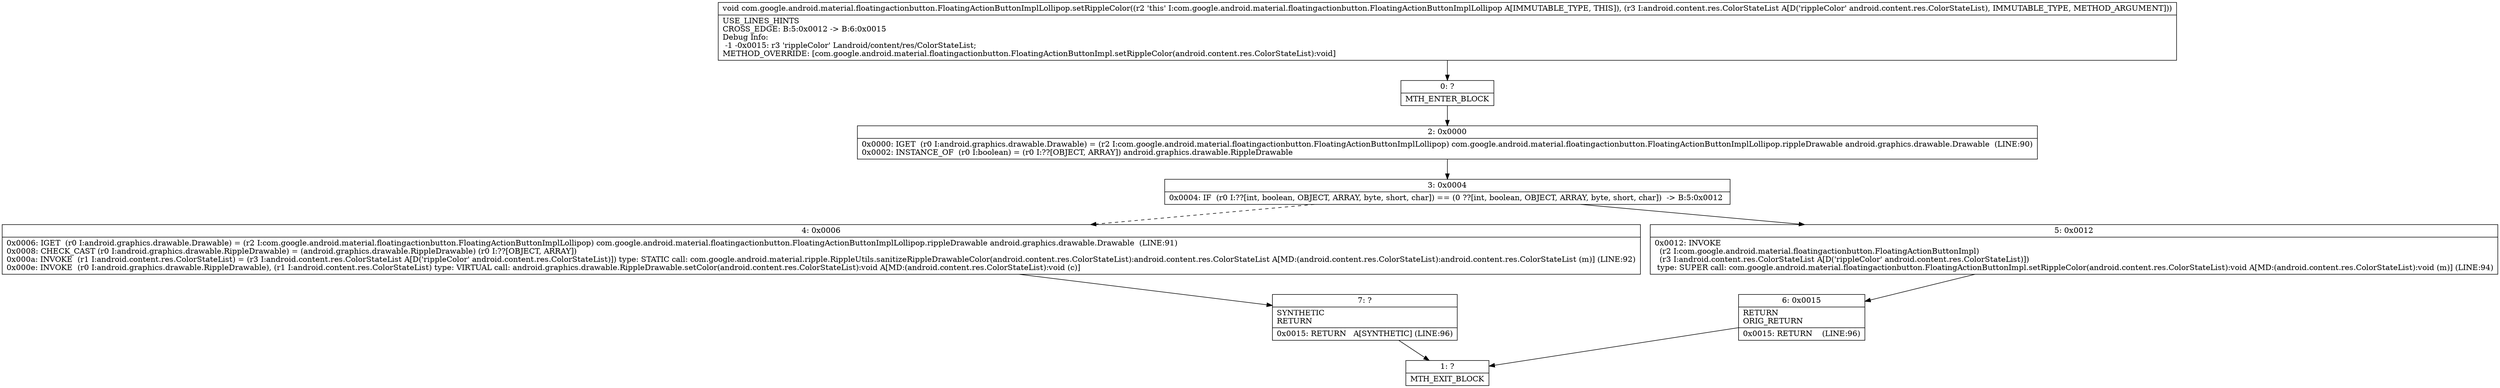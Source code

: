 digraph "CFG forcom.google.android.material.floatingactionbutton.FloatingActionButtonImplLollipop.setRippleColor(Landroid\/content\/res\/ColorStateList;)V" {
Node_0 [shape=record,label="{0\:\ ?|MTH_ENTER_BLOCK\l}"];
Node_2 [shape=record,label="{2\:\ 0x0000|0x0000: IGET  (r0 I:android.graphics.drawable.Drawable) = (r2 I:com.google.android.material.floatingactionbutton.FloatingActionButtonImplLollipop) com.google.android.material.floatingactionbutton.FloatingActionButtonImplLollipop.rippleDrawable android.graphics.drawable.Drawable  (LINE:90)\l0x0002: INSTANCE_OF  (r0 I:boolean) = (r0 I:??[OBJECT, ARRAY]) android.graphics.drawable.RippleDrawable \l}"];
Node_3 [shape=record,label="{3\:\ 0x0004|0x0004: IF  (r0 I:??[int, boolean, OBJECT, ARRAY, byte, short, char]) == (0 ??[int, boolean, OBJECT, ARRAY, byte, short, char])  \-\> B:5:0x0012 \l}"];
Node_4 [shape=record,label="{4\:\ 0x0006|0x0006: IGET  (r0 I:android.graphics.drawable.Drawable) = (r2 I:com.google.android.material.floatingactionbutton.FloatingActionButtonImplLollipop) com.google.android.material.floatingactionbutton.FloatingActionButtonImplLollipop.rippleDrawable android.graphics.drawable.Drawable  (LINE:91)\l0x0008: CHECK_CAST (r0 I:android.graphics.drawable.RippleDrawable) = (android.graphics.drawable.RippleDrawable) (r0 I:??[OBJECT, ARRAY]) \l0x000a: INVOKE  (r1 I:android.content.res.ColorStateList) = (r3 I:android.content.res.ColorStateList A[D('rippleColor' android.content.res.ColorStateList)]) type: STATIC call: com.google.android.material.ripple.RippleUtils.sanitizeRippleDrawableColor(android.content.res.ColorStateList):android.content.res.ColorStateList A[MD:(android.content.res.ColorStateList):android.content.res.ColorStateList (m)] (LINE:92)\l0x000e: INVOKE  (r0 I:android.graphics.drawable.RippleDrawable), (r1 I:android.content.res.ColorStateList) type: VIRTUAL call: android.graphics.drawable.RippleDrawable.setColor(android.content.res.ColorStateList):void A[MD:(android.content.res.ColorStateList):void (c)]\l}"];
Node_7 [shape=record,label="{7\:\ ?|SYNTHETIC\lRETURN\l|0x0015: RETURN   A[SYNTHETIC] (LINE:96)\l}"];
Node_1 [shape=record,label="{1\:\ ?|MTH_EXIT_BLOCK\l}"];
Node_5 [shape=record,label="{5\:\ 0x0012|0x0012: INVOKE  \l  (r2 I:com.google.android.material.floatingactionbutton.FloatingActionButtonImpl)\l  (r3 I:android.content.res.ColorStateList A[D('rippleColor' android.content.res.ColorStateList)])\l type: SUPER call: com.google.android.material.floatingactionbutton.FloatingActionButtonImpl.setRippleColor(android.content.res.ColorStateList):void A[MD:(android.content.res.ColorStateList):void (m)] (LINE:94)\l}"];
Node_6 [shape=record,label="{6\:\ 0x0015|RETURN\lORIG_RETURN\l|0x0015: RETURN    (LINE:96)\l}"];
MethodNode[shape=record,label="{void com.google.android.material.floatingactionbutton.FloatingActionButtonImplLollipop.setRippleColor((r2 'this' I:com.google.android.material.floatingactionbutton.FloatingActionButtonImplLollipop A[IMMUTABLE_TYPE, THIS]), (r3 I:android.content.res.ColorStateList A[D('rippleColor' android.content.res.ColorStateList), IMMUTABLE_TYPE, METHOD_ARGUMENT]))  | USE_LINES_HINTS\lCROSS_EDGE: B:5:0x0012 \-\> B:6:0x0015\lDebug Info:\l  \-1 \-0x0015: r3 'rippleColor' Landroid\/content\/res\/ColorStateList;\lMETHOD_OVERRIDE: [com.google.android.material.floatingactionbutton.FloatingActionButtonImpl.setRippleColor(android.content.res.ColorStateList):void]\l}"];
MethodNode -> Node_0;Node_0 -> Node_2;
Node_2 -> Node_3;
Node_3 -> Node_4[style=dashed];
Node_3 -> Node_5;
Node_4 -> Node_7;
Node_7 -> Node_1;
Node_5 -> Node_6;
Node_6 -> Node_1;
}

